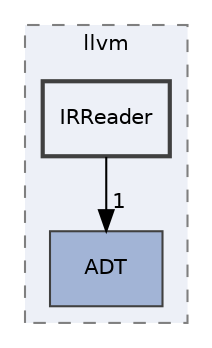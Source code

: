 digraph "include/llvm/IRReader"
{
 // LATEX_PDF_SIZE
  bgcolor="transparent";
  edge [fontname="Helvetica",fontsize="10",labelfontname="Helvetica",labelfontsize="10"];
  node [fontname="Helvetica",fontsize="10",shape="box"];
  compound=true
  subgraph clusterdir_dcde91663b8816e1e2311938ccd8f690 {
    graph [ bgcolor="#edf0f7", pencolor="grey50", style="filled,dashed,", label="llvm", fontname="Helvetica", fontsize="10", URL="dir_dcde91663b8816e1e2311938ccd8f690.html"]
  dir_32453792af2ba70c54e3ccae3a790d1b [label="ADT", style="filled,", fillcolor="#a2b4d6", color="grey25", URL="dir_32453792af2ba70c54e3ccae3a790d1b.html"];
  dir_d6e8aae0325d9b688598835de7913e72 [label="IRReader", style="filled,bold,", fillcolor="#edf0f7", color="grey25", URL="dir_d6e8aae0325d9b688598835de7913e72.html"];
  }
  dir_d6e8aae0325d9b688598835de7913e72->dir_32453792af2ba70c54e3ccae3a790d1b [headlabel="1", labeldistance=1.5 headhref="dir_000093_000001.html"];
}
